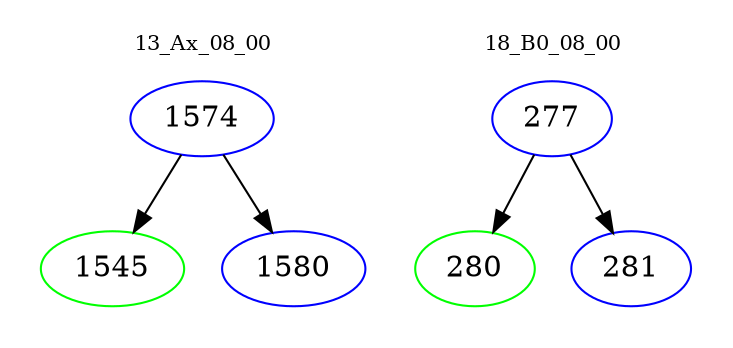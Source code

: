 digraph{
subgraph cluster_0 {
color = white
label = "13_Ax_08_00";
fontsize=10;
T0_1574 [label="1574", color="blue"]
T0_1574 -> T0_1545 [color="black"]
T0_1545 [label="1545", color="green"]
T0_1574 -> T0_1580 [color="black"]
T0_1580 [label="1580", color="blue"]
}
subgraph cluster_1 {
color = white
label = "18_B0_08_00";
fontsize=10;
T1_277 [label="277", color="blue"]
T1_277 -> T1_280 [color="black"]
T1_280 [label="280", color="green"]
T1_277 -> T1_281 [color="black"]
T1_281 [label="281", color="blue"]
}
}
